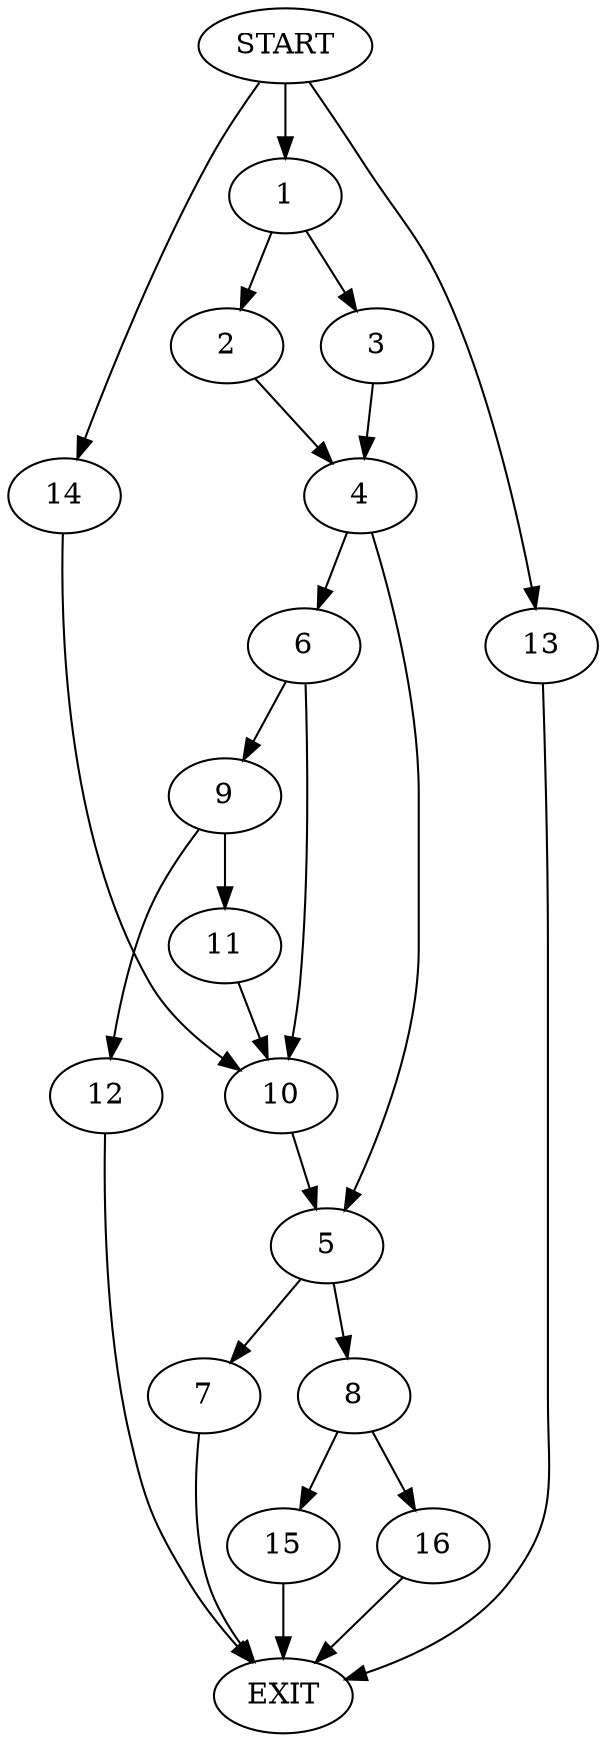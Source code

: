 digraph {
0 [label="START"]
17 [label="EXIT"]
0 -> 1
1 -> 2
1 -> 3
2 -> 4
3 -> 4
4 -> 5
4 -> 6
5 -> 7
5 -> 8
6 -> 9
6 -> 10
10 -> 5
9 -> 11
9 -> 12
11 -> 10
12 -> 17
0 -> 13
13 -> 17
0 -> 14
14 -> 10
8 -> 15
8 -> 16
7 -> 17
15 -> 17
16 -> 17
}
